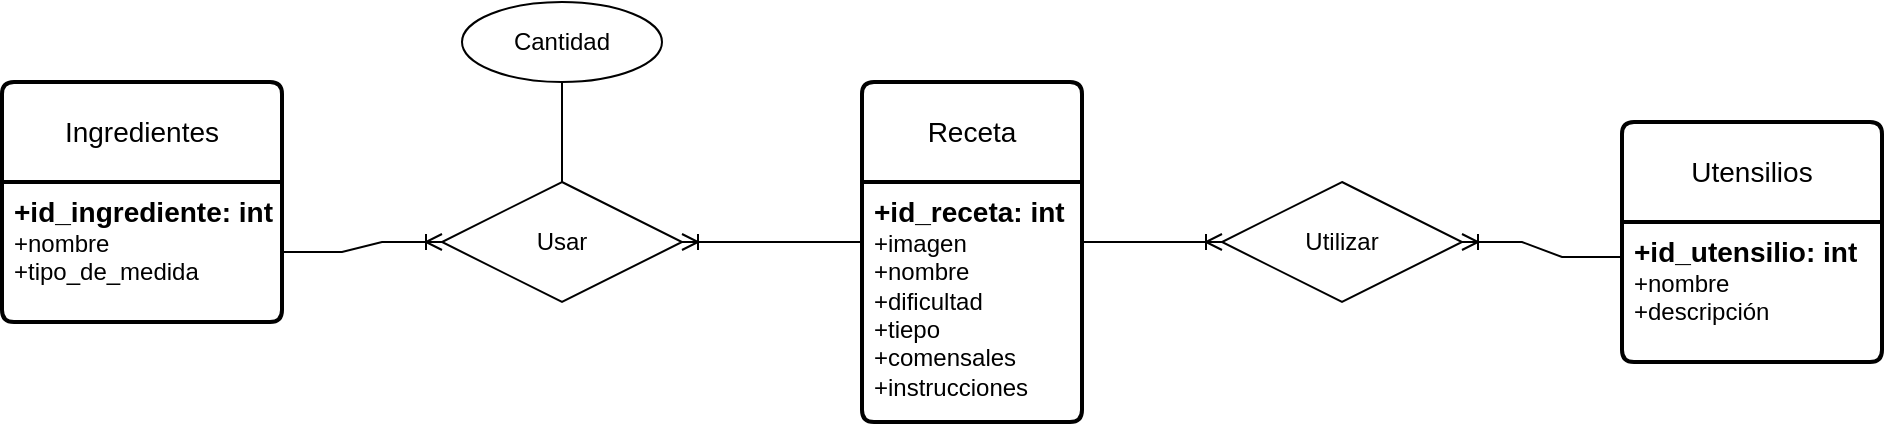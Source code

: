 <mxfile version="22.0.4" type="github">
  <diagram id="R2lEEEUBdFMjLlhIrx00" name="Page-1">
    <mxGraphModel dx="2020" dy="783" grid="1" gridSize="10" guides="1" tooltips="1" connect="1" arrows="1" fold="1" page="1" pageScale="1" pageWidth="850" pageHeight="1100" math="0" shadow="0" extFonts="Permanent Marker^https://fonts.googleapis.com/css?family=Permanent+Marker">
      <root>
        <mxCell id="0" />
        <mxCell id="1" parent="0" />
        <mxCell id="D6ePaIDt9NHAW9fcFI0R-1" value="Receta" style="swimlane;childLayout=stackLayout;horizontal=1;startSize=50;horizontalStack=0;rounded=1;fontSize=14;fontStyle=0;strokeWidth=2;resizeParent=0;resizeLast=1;shadow=0;dashed=0;align=center;arcSize=4;whiteSpace=wrap;html=1;" parent="1" vertex="1">
          <mxGeometry x="480" y="130" width="110" height="170" as="geometry" />
        </mxCell>
        <mxCell id="D6ePaIDt9NHAW9fcFI0R-2" value="&lt;font style=&quot;font-size: 14px;&quot;&gt;&lt;b&gt;+id_receta: int&lt;/b&gt;&lt;/font&gt;&lt;br&gt;+imagen&lt;br&gt;+nombre&lt;br&gt;+dificultad&lt;br&gt;+tiepo&lt;br&gt;+comensales&lt;br&gt;+instrucciones" style="align=left;strokeColor=none;fillColor=none;spacingLeft=4;fontSize=12;verticalAlign=top;resizable=0;rotatable=0;part=1;html=1;" parent="D6ePaIDt9NHAW9fcFI0R-1" vertex="1">
          <mxGeometry y="50" width="110" height="120" as="geometry" />
        </mxCell>
        <mxCell id="D6ePaIDt9NHAW9fcFI0R-3" value="Ingredientes" style="swimlane;childLayout=stackLayout;horizontal=1;startSize=50;horizontalStack=0;rounded=1;fontSize=14;fontStyle=0;strokeWidth=2;resizeParent=0;resizeLast=1;shadow=0;dashed=0;align=center;arcSize=4;whiteSpace=wrap;html=1;" parent="1" vertex="1">
          <mxGeometry x="50" y="130" width="140" height="120" as="geometry" />
        </mxCell>
        <mxCell id="D6ePaIDt9NHAW9fcFI0R-4" value="&lt;font style=&quot;font-size: 14px;&quot;&gt;&lt;b&gt;+id_ingrediente: int&lt;/b&gt;&lt;/font&gt;&lt;br&gt;+nombre&lt;br&gt;+tipo_de_medida" style="align=left;strokeColor=none;fillColor=none;spacingLeft=4;fontSize=12;verticalAlign=top;resizable=0;rotatable=0;part=1;html=1;" parent="D6ePaIDt9NHAW9fcFI0R-3" vertex="1">
          <mxGeometry y="50" width="140" height="70" as="geometry" />
        </mxCell>
        <mxCell id="D6ePaIDt9NHAW9fcFI0R-10" value="Usar" style="shape=rhombus;perimeter=rhombusPerimeter;whiteSpace=wrap;html=1;align=center;" parent="1" vertex="1">
          <mxGeometry x="270" y="180" width="120" height="60" as="geometry" />
        </mxCell>
        <mxCell id="D6ePaIDt9NHAW9fcFI0R-11" value="Cantidad" style="ellipse;whiteSpace=wrap;html=1;align=center;" parent="1" vertex="1">
          <mxGeometry x="280" y="90" width="100" height="40" as="geometry" />
        </mxCell>
        <mxCell id="D6ePaIDt9NHAW9fcFI0R-12" value="" style="endArrow=none;html=1;rounded=0;exitX=0.5;exitY=0;exitDx=0;exitDy=0;entryX=0.5;entryY=1;entryDx=0;entryDy=0;" parent="1" source="D6ePaIDt9NHAW9fcFI0R-10" target="D6ePaIDt9NHAW9fcFI0R-11" edge="1">
          <mxGeometry relative="1" as="geometry">
            <mxPoint x="340" y="300" as="sourcePoint" />
            <mxPoint x="500" y="300" as="targetPoint" />
            <Array as="points" />
          </mxGeometry>
        </mxCell>
        <mxCell id="D6ePaIDt9NHAW9fcFI0R-14" value="" style="edgeStyle=entityRelationEdgeStyle;fontSize=12;html=1;endArrow=ERoneToMany;rounded=0;exitX=0;exitY=0.25;exitDx=0;exitDy=0;entryX=1;entryY=0.5;entryDx=0;entryDy=0;" parent="1" source="D6ePaIDt9NHAW9fcFI0R-2" target="D6ePaIDt9NHAW9fcFI0R-10" edge="1">
          <mxGeometry width="100" height="100" relative="1" as="geometry">
            <mxPoint x="480" y="350" as="sourcePoint" />
            <mxPoint x="580" y="250" as="targetPoint" />
            <Array as="points">
              <mxPoint x="210" y="200" />
              <mxPoint x="220" y="250" />
              <mxPoint x="170" y="230" />
            </Array>
          </mxGeometry>
        </mxCell>
        <mxCell id="D6ePaIDt9NHAW9fcFI0R-17" value="" style="edgeStyle=entityRelationEdgeStyle;fontSize=12;html=1;endArrow=ERoneToMany;rounded=0;exitX=1;exitY=0.5;exitDx=0;exitDy=0;entryX=0;entryY=0.5;entryDx=0;entryDy=0;" parent="1" source="D6ePaIDt9NHAW9fcFI0R-4" target="D6ePaIDt9NHAW9fcFI0R-10" edge="1">
          <mxGeometry width="100" height="100" relative="1" as="geometry">
            <mxPoint x="190" y="200" as="sourcePoint" />
            <mxPoint x="340" y="180" as="targetPoint" />
            <Array as="points">
              <mxPoint x="70" y="130" />
              <mxPoint x="110" y="150" />
              <mxPoint x="80" y="180" />
              <mxPoint x="30" y="160" />
            </Array>
          </mxGeometry>
        </mxCell>
        <mxCell id="D6ePaIDt9NHAW9fcFI0R-18" value="Utensilios" style="swimlane;childLayout=stackLayout;horizontal=1;startSize=50;horizontalStack=0;rounded=1;fontSize=14;fontStyle=0;strokeWidth=2;resizeParent=0;resizeLast=1;shadow=0;dashed=0;align=center;arcSize=4;whiteSpace=wrap;html=1;" parent="1" vertex="1">
          <mxGeometry x="860" y="150" width="130" height="120" as="geometry" />
        </mxCell>
        <mxCell id="D6ePaIDt9NHAW9fcFI0R-19" value="&lt;font style=&quot;font-size: 14px;&quot;&gt;&lt;b&gt;+id_utensilio: int&lt;/b&gt;&lt;/font&gt;&lt;br&gt;+nombre&lt;br&gt;+descripción" style="align=left;strokeColor=none;fillColor=none;spacingLeft=4;fontSize=12;verticalAlign=top;resizable=0;rotatable=0;part=1;html=1;" parent="D6ePaIDt9NHAW9fcFI0R-18" vertex="1">
          <mxGeometry y="50" width="130" height="70" as="geometry" />
        </mxCell>
        <mxCell id="D6ePaIDt9NHAW9fcFI0R-21" value="Utilizar" style="shape=rhombus;perimeter=rhombusPerimeter;whiteSpace=wrap;html=1;align=center;" parent="1" vertex="1">
          <mxGeometry x="660" y="180" width="120" height="60" as="geometry" />
        </mxCell>
        <mxCell id="D6ePaIDt9NHAW9fcFI0R-23" value="" style="edgeStyle=entityRelationEdgeStyle;fontSize=12;html=1;endArrow=ERoneToMany;rounded=0;exitX=0;exitY=0.25;exitDx=0;exitDy=0;entryX=1;entryY=0.5;entryDx=0;entryDy=0;" parent="1" source="D6ePaIDt9NHAW9fcFI0R-19" target="D6ePaIDt9NHAW9fcFI0R-21" edge="1">
          <mxGeometry width="100" height="100" relative="1" as="geometry">
            <mxPoint x="470" y="400" as="sourcePoint" />
            <mxPoint x="590" y="320" as="targetPoint" />
            <Array as="points">
              <mxPoint x="350" y="330" />
              <mxPoint x="360" y="380" />
              <mxPoint x="310" y="360" />
            </Array>
          </mxGeometry>
        </mxCell>
        <mxCell id="D6ePaIDt9NHAW9fcFI0R-24" value="" style="edgeStyle=entityRelationEdgeStyle;fontSize=12;html=1;endArrow=ERoneToMany;rounded=0;exitX=1;exitY=0.25;exitDx=0;exitDy=0;entryX=0;entryY=0.5;entryDx=0;entryDy=0;" parent="1" source="D6ePaIDt9NHAW9fcFI0R-2" target="D6ePaIDt9NHAW9fcFI0R-21" edge="1">
          <mxGeometry width="100" height="100" relative="1" as="geometry">
            <mxPoint x="470" y="280" as="sourcePoint" />
            <mxPoint x="480" y="310" as="targetPoint" />
            <Array as="points">
              <mxPoint x="210" y="260" />
              <mxPoint x="250" y="280" />
              <mxPoint x="220" y="310" />
              <mxPoint x="170" y="290" />
            </Array>
          </mxGeometry>
        </mxCell>
      </root>
    </mxGraphModel>
  </diagram>
</mxfile>
